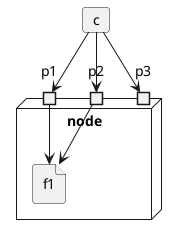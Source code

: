 {
  "sha1": "2b2lkemu9aivpbhkcv5i1snznwtyec4",
  "insertion": {
    "when": "2024-05-30T20:48:19.946Z",
    "url": "https://forum.plantuml.net/16071/deployment-could-you-improve-port-management",
    "user": "plantuml@gmail.com"
  }
}
@startuml
card c

node node {
  port p1
  port p2
  port p3
  file f1
}

c --> p1
c --> p2
c --> p3
p1 --> f1
p2 --> f1
@enduml
